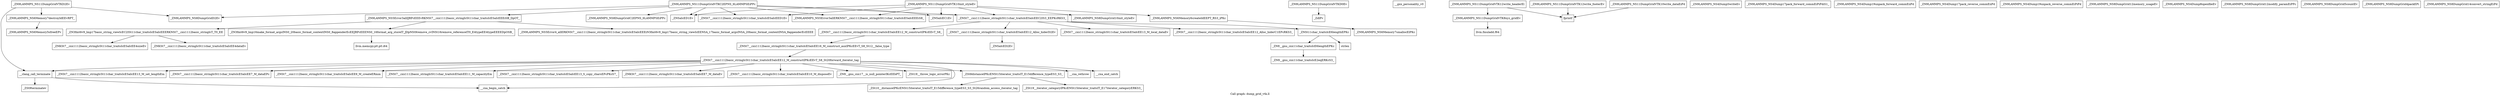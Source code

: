 digraph "Call graph: dump_grid_vtk.ll" {
	label="Call graph: dump_grid_vtk.ll";

	Node0x5564e7411220 [shape=record,label="{_ZN9LAMMPS_NS11DumpGridVTKC2EPNS_6LAMMPSEiPPc}"];
	Node0x5564e7411220 -> Node0x5564e73f2aa0;
	Node0x5564e7411220 -> Node0x5564e73f4b00;
	Node0x5564e7411220 -> Node0x5564e7412a20;
	Node0x5564e7411220 -> Node0x5564e73f3630;
	Node0x5564e7411220 -> Node0x5564e73f39b0;
	Node0x5564e7411220 -> Node0x5564e742f4a0;
	Node0x5564e7411220 -> Node0x5564e73f1e70;
	Node0x5564e7411220 -> Node0x5564e73f4880;
	Node0x5564e7438290 [shape=record,label="{__clang_call_terminate}"];
	Node0x5564e7438290 -> Node0x5564e7410d70;
	Node0x5564e7438290 -> Node0x5564e73fd030;
	Node0x5564e7410d70 [shape=record,label="{__cxa_begin_catch}"];
	Node0x5564e73fd030 [shape=record,label="{_ZSt9terminatev}"];
	Node0x5564e74016d0 [shape=record,label="{_ZN9LAMMPS_NS11DumpGridVTKD0Ev}"];
	Node0x5564e74016d0 -> Node0x5564e74041e0;
	Node0x5564e73f2aa0 [shape=record,label="{_ZN9LAMMPS_NS8DumpGridC2EPNS_6LAMMPSEiPPc}"];
	Node0x5564e742f4a0 [shape=record,label="{_ZN9LAMMPS_NS5Error3allIJRPcEEEvRKNSt7__cxx1112basic_stringIcSt11char_traitsIcESaIcEEEiSB_DpOT_}"];
	Node0x5564e742f4a0 -> Node0x5564e73f4bb0;
	Node0x5564e742f4a0 -> Node0x5564e7451d70;
	Node0x5564e742f4a0 -> Node0x5564e7451c20;
	Node0x5564e73f4b00 [shape=record,label="{_ZNSaIcEC1Ev}"];
	Node0x5564e7412a20 [shape=record,label="{_ZNSt7__cxx1112basic_stringIcSt11char_traitsIcESaIcEEC2IS3_EEPKcRKS3_}"];
	Node0x5564e7412a20 -> Node0x5564e7451980;
	Node0x5564e7412a20 -> Node0x5564e73f27f0;
	Node0x5564e7412a20 -> Node0x5564e742f410;
	Node0x5564e7412a20 -> Node0x5564e7448290;
	Node0x5564e7412a20 -> Node0x5564e7431e00;
	Node0x5564e73f5e70 [shape=record,label="{__gxx_personality_v0}"];
	Node0x5564e73f1e70 [shape=record,label="{_ZNSt7__cxx1112basic_stringIcSt11char_traitsIcESaIcEED1Ev}"];
	Node0x5564e73f39b0 [shape=record,label="{_ZNSaIcED1Ev}"];
	Node0x5564e73f4880 [shape=record,label="{_ZN9LAMMPS_NS5Error3allERKNSt7__cxx1112basic_stringIcSt11char_traitsIcESaIcEEEiS8_}"];
	Node0x5564e73f3630 [shape=record,label="{_ZN9LAMMPS_NS8DumpGridD2Ev}"];
	Node0x5564e73f4670 [shape=record,label="{_ZN9LAMMPS_NS11DumpGridVTKD2Ev}"];
	Node0x5564e73f4670 -> Node0x5564e73f0b60;
	Node0x5564e73f4670 -> Node0x5564e7438290;
	Node0x5564e73f4670 -> Node0x5564e73f3630;
	Node0x5564e745ebc0 [shape=record,label="{__cxa_rethrow}"];
	Node0x5564e745ec40 [shape=record,label="{__cxa_end_catch}"];
	Node0x5564e745ecc0 [shape=record,label="{_ZNSt7__cxx1112basic_stringIcSt11char_traitsIcESaIcEE13_M_set_lengthEm}"];
	Node0x5564e743ab30 [shape=record,label="{_ZSt10__distanceIPKcENSt15iterator_traitsIT_E15difference_typeES3_S3_St26random_access_iterator_tag}"];
	Node0x5564e73f0b60 [shape=record,label="{_ZN9LAMMPS_NS6Memory7destroyIdEEvRPT_}"];
	Node0x5564e73f0b60 -> Node0x5564e74304b0;
	Node0x5564e74041e0 [shape=record,label="{_ZdlPv}"];
	Node0x5564e7404b50 [shape=record,label="{_ZN9LAMMPS_NS11DumpGridVTK10init_styleEv}"];
	Node0x5564e7404b50 -> Node0x5564e74059c0;
	Node0x5564e7404b50 -> Node0x5564e73f4b00;
	Node0x5564e7404b50 -> Node0x5564e7412a20;
	Node0x5564e7404b50 -> Node0x5564e7407020;
	Node0x5564e7404b50 -> Node0x5564e73f39b0;
	Node0x5564e7404b50 -> Node0x5564e73f4880;
	Node0x5564e7404b50 -> Node0x5564e73f1e70;
	Node0x5564e74059c0 [shape=record,label="{_ZN9LAMMPS_NS8DumpGrid10init_styleEv}"];
	Node0x5564e7407020 [shape=record,label="{_ZN9LAMMPS_NS6Memory6createIdEEPT_RS3_iPKc}"];
	Node0x5564e7407020 -> Node0x5564e7407920;
	Node0x5564e740a3b0 [shape=record,label="{_ZN9LAMMPS_NS11DumpGridVTK12write_headerEl}"];
	Node0x5564e740a3b0 -> Node0x5564e740b2d0;
	Node0x5564e740a3b0 -> Node0x5564e740d180;
	Node0x5564e740b2d0 [shape=record,label="{_ZN9LAMMPS_NS11DumpGridVTK8xyz_gridEv}"];
	Node0x5564e740b2d0 -> Node0x5564e740d200;
	Node0x5564e7439360 [shape=record,label="{_ZNSt7__cxx1112basic_stringIcSt11char_traitsIcESaIcEE7_M_dataEPc}"];
	Node0x5564e7435f30 [shape=record,label="{_ZNSt7__cxx1112basic_stringIcSt11char_traitsIcESaIcEE9_M_createERmm}"];
	Node0x5564e745e9c0 [shape=record,label="{_ZNSt7__cxx1112basic_stringIcSt11char_traitsIcESaIcEE11_M_capacityEm}"];
	Node0x5564e745eac0 [shape=record,label="{_ZNSt7__cxx1112basic_stringIcSt11char_traitsIcESaIcEE13_S_copy_charsEPcPKcS7_}"];
	Node0x5564e745ea40 [shape=record,label="{_ZNKSt7__cxx1112basic_stringIcSt11char_traitsIcESaIcEE7_M_dataEv}"];
	Node0x5564e745eb40 [shape=record,label="{_ZNSt7__cxx1112basic_stringIcSt11char_traitsIcESaIcEE10_M_disposeEv}"];
	Node0x5564e7439530 [shape=record,label="{_ZSt19__iterator_categoryIPKcENSt15iterator_traitsIT_E17iterator_categoryERKS3_}"];
	Node0x5564e7445fc0 [shape=record,label="{_ZN9__gnu_cxx11char_traitsIcE6lengthEPKc}"];
	Node0x5564e7445fc0 -> Node0x5564e740b1e0;
	Node0x5564e7428b80 [shape=record,label="{strlen}"];
	Node0x5564e740b1e0 [shape=record,label="{_ZN9__gnu_cxx11char_traitsIcE2eqERKcS3_}"];
	Node0x5564e7429e40 [shape=record,label="{_ZNSaIcED2Ev}"];
	Node0x5564e74304b0 [shape=record,label="{_ZN9LAMMPS_NS6Memory5sfreeEPv}"];
	Node0x5564e7407920 [shape=record,label="{_ZN9LAMMPS_NS6Memory7smallocElPKc}"];
	Node0x5564e740d180 [shape=record,label="{fprintf}"];
	Node0x5564e7447af0 [shape=record,label="{_ZN9LAMMPS_NS11DumpGridVTK12write_footerEv}"];
	Node0x5564e7447af0 -> Node0x5564e740d180;
	Node0x5564e740eae0 [shape=record,label="{_ZN9LAMMPS_NS11DumpGridVTK10write_dataEiPd}"];
	Node0x5564e740eae0 -> Node0x5564e740d180;
	Node0x5564e740d200 [shape=record,label="{llvm.fmuladd.f64}"];
	Node0x5564e740f200 [shape=record,label="{_ZN9LAMMPS_NS4Dump5writeEv}"];
	Node0x5564e740ff60 [shape=record,label="{_ZN9LAMMPS_NS4Dump17pack_forward_commEiPiPdiS1_}"];
	Node0x5564e7411480 [shape=record,label="{_ZN9LAMMPS_NS4Dump19unpack_forward_commEiiPd}"];
	Node0x5564e7411c30 [shape=record,label="{_ZN9LAMMPS_NS4Dump17pack_reverse_commEiiPd}"];
	Node0x5564e7413b40 [shape=record,label="{_ZN9LAMMPS_NS4Dump19unpack_reverse_commEiPiPd}"];
	Node0x5564e7414370 [shape=record,label="{_ZN9LAMMPS_NS8DumpGrid12memory_usageEv}"];
	Node0x5564e7416290 [shape=record,label="{_ZN9LAMMPS_NS4Dump8openfileEv}"];
	Node0x5564e7417730 [shape=record,label="{_ZN9LAMMPS_NS8DumpGrid12modify_paramEiPPc}"];
	Node0x5564e7419380 [shape=record,label="{_ZN9LAMMPS_NS8DumpGrid5countEv}"];
	Node0x5564e741ae80 [shape=record,label="{_ZN9LAMMPS_NS8DumpGrid4packEPi}"];
	Node0x5564e741c510 [shape=record,label="{_ZN9LAMMPS_NS8DumpGrid14convert_stringEiPd}"];
	Node0x5564e7451c20 [shape=record,label="{_ZN9LAMMPS_NS5Error4_allERKNSt7__cxx1112basic_stringIcSt11char_traitsIcESaIcEEEiN3fmt6v9_lmp17basic_string_viewIcEENSA_17basic_format_argsINSA_20basic_format_contextINSA_8appenderEcEEEE}"];
	Node0x5564e73f4bb0 [shape=record,label="{_ZN3fmt6v9_lmp17basic_string_viewIcEC2ISt11char_traitsIcESaIcEEERKNSt7__cxx1112basic_stringIcT_T0_EE}"];
	Node0x5564e73f4bb0 -> Node0x5564e7424140;
	Node0x5564e73f4bb0 -> Node0x5564e7421c30;
	Node0x5564e7451d70 [shape=record,label="{_ZN3fmt6v9_lmp16make_format_argsINS0_20basic_format_contextINS0_8appenderEcEEJRPcEEENS0_16format_arg_storeIT_JDpNSt9remove_cvINSt16remove_referenceIT0_E4typeEE4typeEEEEDpOSB_}"];
	Node0x5564e7451d70 -> Node0x5564e7422c10;
	Node0x5564e7424140 [shape=record,label="{_ZNKSt7__cxx1112basic_stringIcSt11char_traitsIcESaIcEE4dataEv}"];
	Node0x5564e7421c30 [shape=record,label="{_ZNKSt7__cxx1112basic_stringIcSt11char_traitsIcESaIcEE4sizeEv}"];
	Node0x5564e7422c10 [shape=record,label="{llvm.memcpy.p0.p0.i64}"];
	Node0x5564e7451980 [shape=record,label="{_ZNSt7__cxx1112basic_stringIcSt11char_traitsIcESaIcEE13_M_local_dataEv}"];
	Node0x5564e73f27f0 [shape=record,label="{_ZNSt7__cxx1112basic_stringIcSt11char_traitsIcESaIcEE12_Alloc_hiderC1EPcRKS3_}"];
	Node0x5564e7448290 [shape=record,label="{_ZNSt7__cxx1112basic_stringIcSt11char_traitsIcESaIcEE12_M_constructIPKcEEvT_S8_}"];
	Node0x5564e7448290 -> Node0x5564e742ec90;
	Node0x5564e742f410 [shape=record,label="{_ZNSt11char_traitsIcE6lengthEPKc}"];
	Node0x5564e742f410 -> Node0x5564e7445fc0;
	Node0x5564e742f410 -> Node0x5564e7428b80;
	Node0x5564e7431e00 [shape=record,label="{_ZNSt7__cxx1112basic_stringIcSt11char_traitsIcESaIcEE12_Alloc_hiderD2Ev}"];
	Node0x5564e7431e00 -> Node0x5564e7429e40;
	Node0x5564e742ec90 [shape=record,label="{_ZNSt7__cxx1112basic_stringIcSt11char_traitsIcESaIcEE16_M_construct_auxIPKcEEvT_S8_St12__false_type}"];
	Node0x5564e742ec90 -> Node0x5564e742a690;
	Node0x5564e742a690 [shape=record,label="{_ZNSt7__cxx1112basic_stringIcSt11char_traitsIcESaIcEE12_M_constructIPKcEEvT_S8_St20forward_iterator_tag}"];
	Node0x5564e742a690 -> Node0x5564e7436ef0;
	Node0x5564e742a690 -> Node0x5564e7433220;
	Node0x5564e742a690 -> Node0x5564e7433740;
	Node0x5564e742a690 -> Node0x5564e7435f30;
	Node0x5564e742a690 -> Node0x5564e7439360;
	Node0x5564e742a690 -> Node0x5564e745e9c0;
	Node0x5564e742a690 -> Node0x5564e745ea40;
	Node0x5564e742a690 -> Node0x5564e745eac0;
	Node0x5564e742a690 -> Node0x5564e7410d70;
	Node0x5564e742a690 -> Node0x5564e745eb40;
	Node0x5564e742a690 -> Node0x5564e745ebc0;
	Node0x5564e742a690 -> Node0x5564e745ec40;
	Node0x5564e742a690 -> Node0x5564e745ecc0;
	Node0x5564e742a690 -> Node0x5564e7438290;
	Node0x5564e7436ef0 [shape=record,label="{_ZN9__gnu_cxx17__is_null_pointerIKcEEbPT_}"];
	Node0x5564e7433220 [shape=record,label="{_ZSt19__throw_logic_errorPKc}"];
	Node0x5564e7433740 [shape=record,label="{_ZSt8distanceIPKcENSt15iterator_traitsIT_E15difference_typeES3_S3_}"];
	Node0x5564e7433740 -> Node0x5564e7439530;
	Node0x5564e7433740 -> Node0x5564e743ab30;
}
